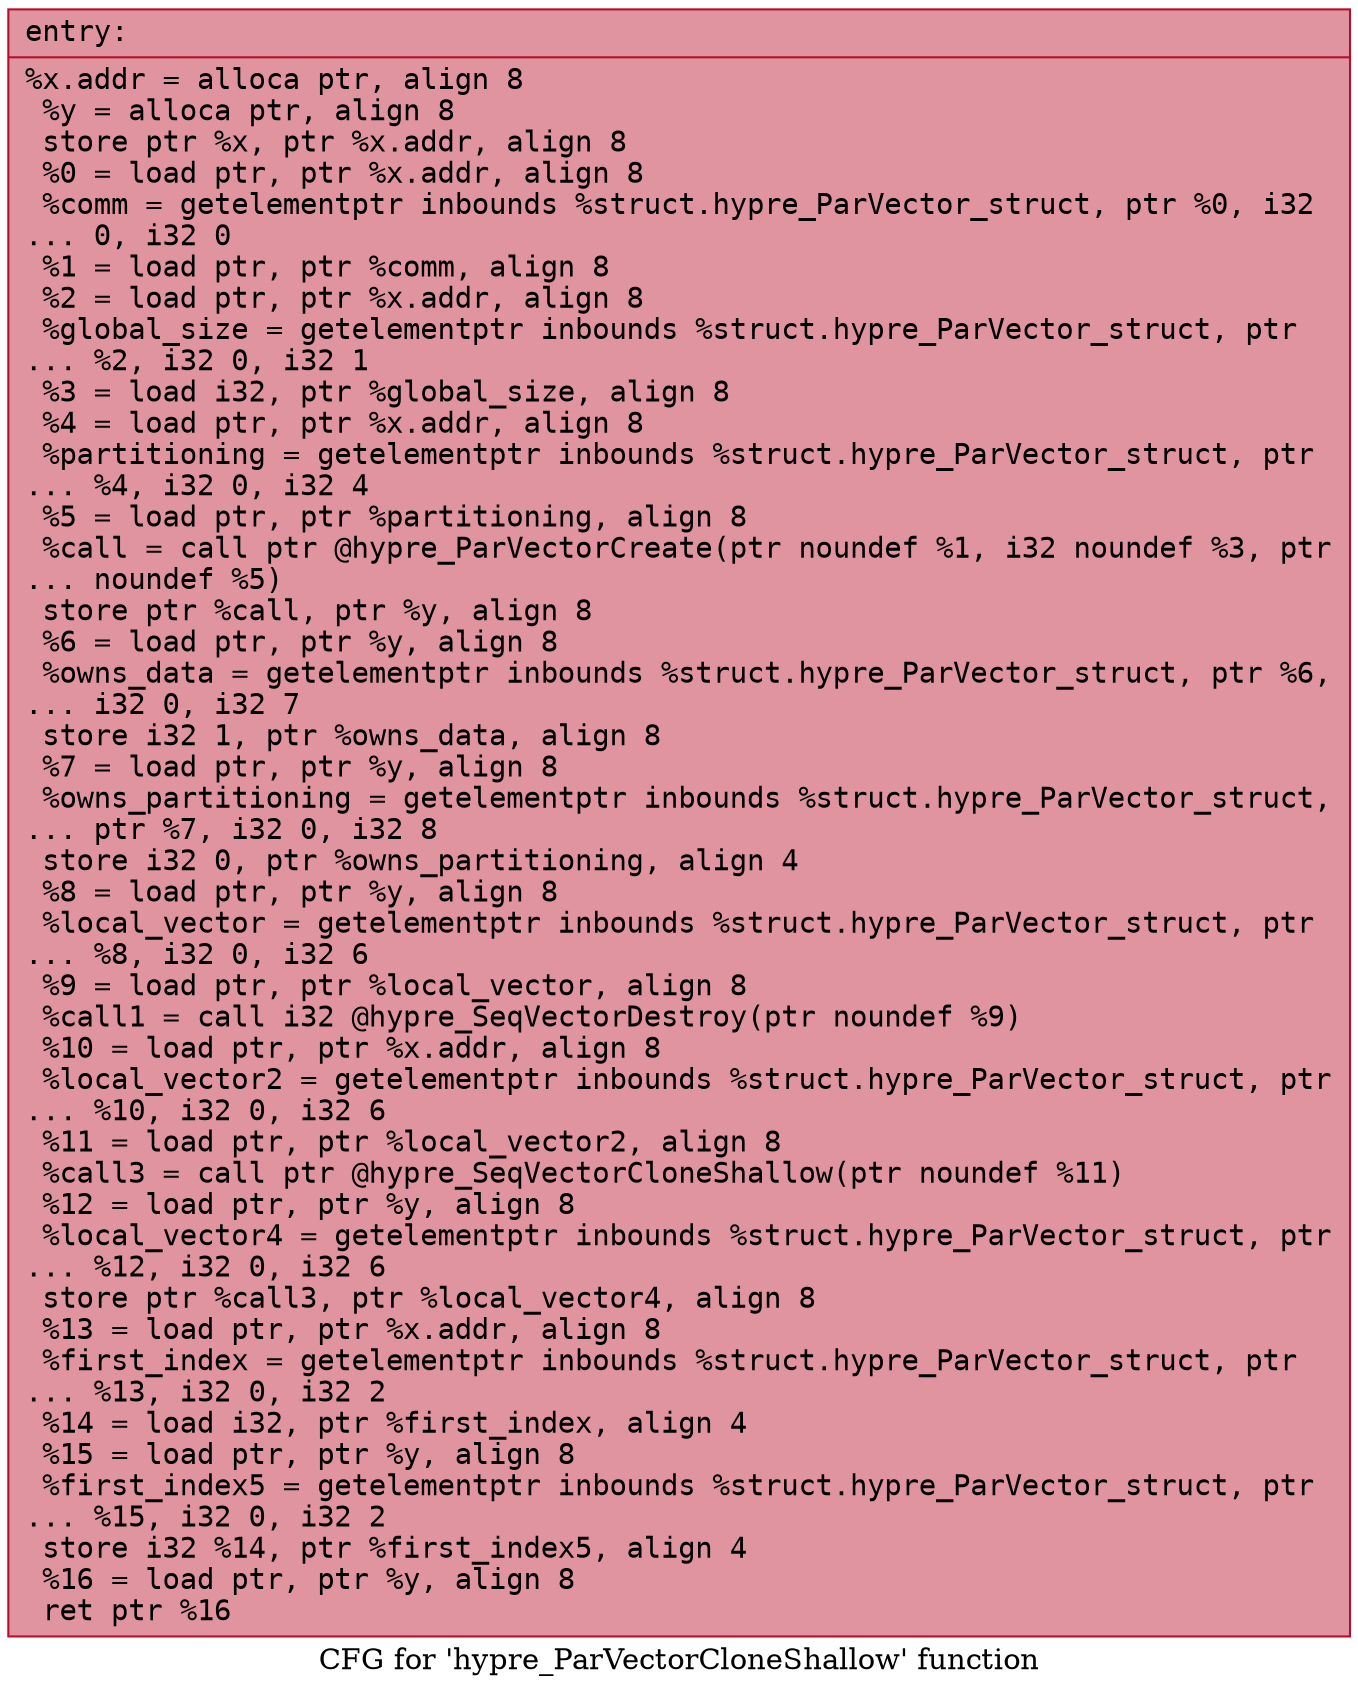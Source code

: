 digraph "CFG for 'hypre_ParVectorCloneShallow' function" {
	label="CFG for 'hypre_ParVectorCloneShallow' function";

	Node0x556ffb66c200 [shape=record,color="#b70d28ff", style=filled, fillcolor="#b70d2870" fontname="Courier",label="{entry:\l|  %x.addr = alloca ptr, align 8\l  %y = alloca ptr, align 8\l  store ptr %x, ptr %x.addr, align 8\l  %0 = load ptr, ptr %x.addr, align 8\l  %comm = getelementptr inbounds %struct.hypre_ParVector_struct, ptr %0, i32\l... 0, i32 0\l  %1 = load ptr, ptr %comm, align 8\l  %2 = load ptr, ptr %x.addr, align 8\l  %global_size = getelementptr inbounds %struct.hypre_ParVector_struct, ptr\l... %2, i32 0, i32 1\l  %3 = load i32, ptr %global_size, align 8\l  %4 = load ptr, ptr %x.addr, align 8\l  %partitioning = getelementptr inbounds %struct.hypre_ParVector_struct, ptr\l... %4, i32 0, i32 4\l  %5 = load ptr, ptr %partitioning, align 8\l  %call = call ptr @hypre_ParVectorCreate(ptr noundef %1, i32 noundef %3, ptr\l... noundef %5)\l  store ptr %call, ptr %y, align 8\l  %6 = load ptr, ptr %y, align 8\l  %owns_data = getelementptr inbounds %struct.hypre_ParVector_struct, ptr %6,\l... i32 0, i32 7\l  store i32 1, ptr %owns_data, align 8\l  %7 = load ptr, ptr %y, align 8\l  %owns_partitioning = getelementptr inbounds %struct.hypre_ParVector_struct,\l... ptr %7, i32 0, i32 8\l  store i32 0, ptr %owns_partitioning, align 4\l  %8 = load ptr, ptr %y, align 8\l  %local_vector = getelementptr inbounds %struct.hypre_ParVector_struct, ptr\l... %8, i32 0, i32 6\l  %9 = load ptr, ptr %local_vector, align 8\l  %call1 = call i32 @hypre_SeqVectorDestroy(ptr noundef %9)\l  %10 = load ptr, ptr %x.addr, align 8\l  %local_vector2 = getelementptr inbounds %struct.hypre_ParVector_struct, ptr\l... %10, i32 0, i32 6\l  %11 = load ptr, ptr %local_vector2, align 8\l  %call3 = call ptr @hypre_SeqVectorCloneShallow(ptr noundef %11)\l  %12 = load ptr, ptr %y, align 8\l  %local_vector4 = getelementptr inbounds %struct.hypre_ParVector_struct, ptr\l... %12, i32 0, i32 6\l  store ptr %call3, ptr %local_vector4, align 8\l  %13 = load ptr, ptr %x.addr, align 8\l  %first_index = getelementptr inbounds %struct.hypre_ParVector_struct, ptr\l... %13, i32 0, i32 2\l  %14 = load i32, ptr %first_index, align 4\l  %15 = load ptr, ptr %y, align 8\l  %first_index5 = getelementptr inbounds %struct.hypre_ParVector_struct, ptr\l... %15, i32 0, i32 2\l  store i32 %14, ptr %first_index5, align 4\l  %16 = load ptr, ptr %y, align 8\l  ret ptr %16\l}"];
}
